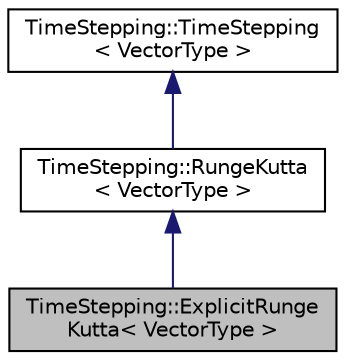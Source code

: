 digraph "TimeStepping::ExplicitRungeKutta&lt; VectorType &gt;"
{
 // LATEX_PDF_SIZE
  edge [fontname="Helvetica",fontsize="10",labelfontname="Helvetica",labelfontsize="10"];
  node [fontname="Helvetica",fontsize="10",shape=record];
  Node1 [label="TimeStepping::ExplicitRunge\lKutta\< VectorType \>",height=0.2,width=0.4,color="black", fillcolor="grey75", style="filled", fontcolor="black",tooltip=" "];
  Node2 -> Node1 [dir="back",color="midnightblue",fontsize="10",style="solid",fontname="Helvetica"];
  Node2 [label="TimeStepping::RungeKutta\l\< VectorType \>",height=0.2,width=0.4,color="black", fillcolor="white", style="filled",URL="$classTimeStepping_1_1RungeKutta.html",tooltip=" "];
  Node3 -> Node2 [dir="back",color="midnightblue",fontsize="10",style="solid",fontname="Helvetica"];
  Node3 [label="TimeStepping::TimeStepping\l\< VectorType \>",height=0.2,width=0.4,color="black", fillcolor="white", style="filled",URL="$classTimeStepping_1_1TimeStepping.html",tooltip=" "];
}
